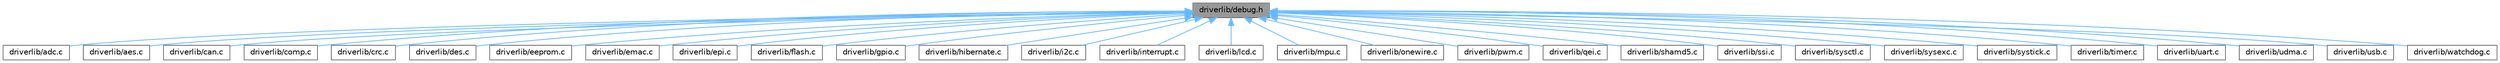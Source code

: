 digraph "driverlib/debug.h"
{
 // LATEX_PDF_SIZE
  bgcolor="transparent";
  edge [fontname=Helvetica,fontsize=10,labelfontname=Helvetica,labelfontsize=10];
  node [fontname=Helvetica,fontsize=10,shape=box,height=0.2,width=0.4];
  Node1 [label="driverlib/debug.h",height=0.2,width=0.4,color="gray40", fillcolor="grey60", style="filled", fontcolor="black",tooltip=" "];
  Node1 -> Node2 [dir="back",color="steelblue1",style="solid"];
  Node2 [label="driverlib/adc.c",height=0.2,width=0.4,color="grey40", fillcolor="white", style="filled",URL="$adc_8c.html",tooltip=" "];
  Node1 -> Node3 [dir="back",color="steelblue1",style="solid"];
  Node3 [label="driverlib/aes.c",height=0.2,width=0.4,color="grey40", fillcolor="white", style="filled",URL="$aes_8c.html",tooltip=" "];
  Node1 -> Node4 [dir="back",color="steelblue1",style="solid"];
  Node4 [label="driverlib/can.c",height=0.2,width=0.4,color="grey40", fillcolor="white", style="filled",URL="$can_8c.html",tooltip=" "];
  Node1 -> Node5 [dir="back",color="steelblue1",style="solid"];
  Node5 [label="driverlib/comp.c",height=0.2,width=0.4,color="grey40", fillcolor="white", style="filled",URL="$comp_8c.html",tooltip=" "];
  Node1 -> Node6 [dir="back",color="steelblue1",style="solid"];
  Node6 [label="driverlib/crc.c",height=0.2,width=0.4,color="grey40", fillcolor="white", style="filled",URL="$crc_8c.html",tooltip=" "];
  Node1 -> Node7 [dir="back",color="steelblue1",style="solid"];
  Node7 [label="driverlib/des.c",height=0.2,width=0.4,color="grey40", fillcolor="white", style="filled",URL="$des_8c.html",tooltip=" "];
  Node1 -> Node8 [dir="back",color="steelblue1",style="solid"];
  Node8 [label="driverlib/eeprom.c",height=0.2,width=0.4,color="grey40", fillcolor="white", style="filled",URL="$eeprom_8c.html",tooltip=" "];
  Node1 -> Node9 [dir="back",color="steelblue1",style="solid"];
  Node9 [label="driverlib/emac.c",height=0.2,width=0.4,color="grey40", fillcolor="white", style="filled",URL="$emac_8c.html",tooltip=" "];
  Node1 -> Node10 [dir="back",color="steelblue1",style="solid"];
  Node10 [label="driverlib/epi.c",height=0.2,width=0.4,color="grey40", fillcolor="white", style="filled",URL="$epi_8c.html",tooltip=" "];
  Node1 -> Node11 [dir="back",color="steelblue1",style="solid"];
  Node11 [label="driverlib/flash.c",height=0.2,width=0.4,color="grey40", fillcolor="white", style="filled",URL="$flash_8c.html",tooltip=" "];
  Node1 -> Node12 [dir="back",color="steelblue1",style="solid"];
  Node12 [label="driverlib/gpio.c",height=0.2,width=0.4,color="grey40", fillcolor="white", style="filled",URL="$gpio_8c.html",tooltip=" "];
  Node1 -> Node13 [dir="back",color="steelblue1",style="solid"];
  Node13 [label="driverlib/hibernate.c",height=0.2,width=0.4,color="grey40", fillcolor="white", style="filled",URL="$hibernate_8c.html",tooltip=" "];
  Node1 -> Node14 [dir="back",color="steelblue1",style="solid"];
  Node14 [label="driverlib/i2c.c",height=0.2,width=0.4,color="grey40", fillcolor="white", style="filled",URL="$i2c_8c.html",tooltip=" "];
  Node1 -> Node15 [dir="back",color="steelblue1",style="solid"];
  Node15 [label="driverlib/interrupt.c",height=0.2,width=0.4,color="grey40", fillcolor="white", style="filled",URL="$interrupt_8c.html",tooltip=" "];
  Node1 -> Node16 [dir="back",color="steelblue1",style="solid"];
  Node16 [label="driverlib/lcd.c",height=0.2,width=0.4,color="grey40", fillcolor="white", style="filled",URL="$lcd_8c.html",tooltip=" "];
  Node1 -> Node17 [dir="back",color="steelblue1",style="solid"];
  Node17 [label="driverlib/mpu.c",height=0.2,width=0.4,color="grey40", fillcolor="white", style="filled",URL="$mpu_8c.html",tooltip=" "];
  Node1 -> Node18 [dir="back",color="steelblue1",style="solid"];
  Node18 [label="driverlib/onewire.c",height=0.2,width=0.4,color="grey40", fillcolor="white", style="filled",URL="$onewire_8c.html",tooltip=" "];
  Node1 -> Node19 [dir="back",color="steelblue1",style="solid"];
  Node19 [label="driverlib/pwm.c",height=0.2,width=0.4,color="grey40", fillcolor="white", style="filled",URL="$pwm_8c.html",tooltip=" "];
  Node1 -> Node20 [dir="back",color="steelblue1",style="solid"];
  Node20 [label="driverlib/qei.c",height=0.2,width=0.4,color="grey40", fillcolor="white", style="filled",URL="$qei_8c.html",tooltip=" "];
  Node1 -> Node21 [dir="back",color="steelblue1",style="solid"];
  Node21 [label="driverlib/shamd5.c",height=0.2,width=0.4,color="grey40", fillcolor="white", style="filled",URL="$shamd5_8c.html",tooltip=" "];
  Node1 -> Node22 [dir="back",color="steelblue1",style="solid"];
  Node22 [label="driverlib/ssi.c",height=0.2,width=0.4,color="grey40", fillcolor="white", style="filled",URL="$ssi_8c.html",tooltip=" "];
  Node1 -> Node23 [dir="back",color="steelblue1",style="solid"];
  Node23 [label="driverlib/sysctl.c",height=0.2,width=0.4,color="grey40", fillcolor="white", style="filled",URL="$sysctl_8c.html",tooltip=" "];
  Node1 -> Node24 [dir="back",color="steelblue1",style="solid"];
  Node24 [label="driverlib/sysexc.c",height=0.2,width=0.4,color="grey40", fillcolor="white", style="filled",URL="$sysexc_8c.html",tooltip=" "];
  Node1 -> Node25 [dir="back",color="steelblue1",style="solid"];
  Node25 [label="driverlib/systick.c",height=0.2,width=0.4,color="grey40", fillcolor="white", style="filled",URL="$systick_8c.html",tooltip=" "];
  Node1 -> Node26 [dir="back",color="steelblue1",style="solid"];
  Node26 [label="driverlib/timer.c",height=0.2,width=0.4,color="grey40", fillcolor="white", style="filled",URL="$timer_8c.html",tooltip=" "];
  Node1 -> Node27 [dir="back",color="steelblue1",style="solid"];
  Node27 [label="driverlib/uart.c",height=0.2,width=0.4,color="grey40", fillcolor="white", style="filled",URL="$uart_8c.html",tooltip=" "];
  Node1 -> Node28 [dir="back",color="steelblue1",style="solid"];
  Node28 [label="driverlib/udma.c",height=0.2,width=0.4,color="grey40", fillcolor="white", style="filled",URL="$udma_8c.html",tooltip=" "];
  Node1 -> Node29 [dir="back",color="steelblue1",style="solid"];
  Node29 [label="driverlib/usb.c",height=0.2,width=0.4,color="grey40", fillcolor="white", style="filled",URL="$usb_8c.html",tooltip=" "];
  Node1 -> Node30 [dir="back",color="steelblue1",style="solid"];
  Node30 [label="driverlib/watchdog.c",height=0.2,width=0.4,color="grey40", fillcolor="white", style="filled",URL="$watchdog_8c.html",tooltip=" "];
}
